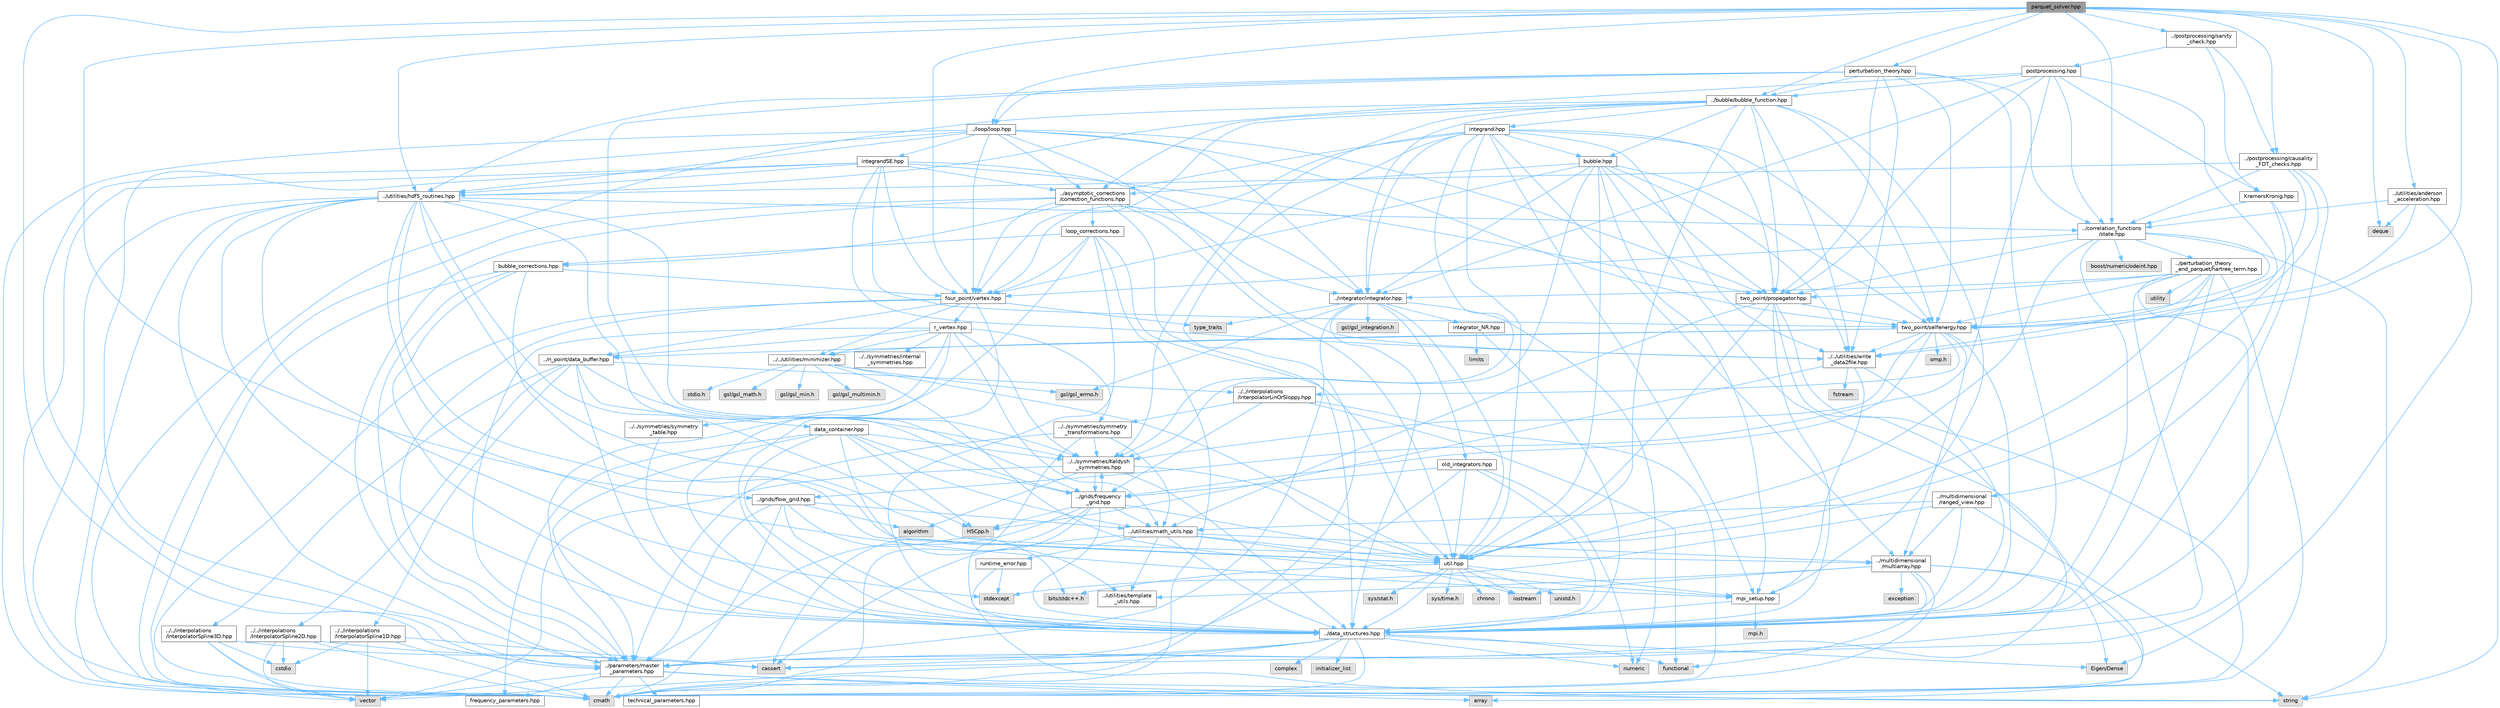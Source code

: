 digraph "parquet_solver.hpp"
{
 // INTERACTIVE_SVG=YES
 // LATEX_PDF_SIZE
  bgcolor="transparent";
  edge [fontname=Helvetica,fontsize=10,labelfontname=Helvetica,labelfontsize=10];
  node [fontname=Helvetica,fontsize=10,shape=box,height=0.2,width=0.4];
  Node1 [id="Node000001",label="parquet_solver.hpp",height=0.2,width=0.4,color="gray40", fillcolor="grey60", style="filled", fontcolor="black",tooltip=" "];
  Node1 -> Node2 [id="edge1_Node000001_Node000002",color="steelblue1",style="solid",tooltip=" "];
  Node2 [id="Node000002",label="string",height=0.2,width=0.4,color="grey60", fillcolor="#E0E0E0", style="filled",tooltip=" "];
  Node1 -> Node3 [id="edge2_Node000001_Node000003",color="steelblue1",style="solid",tooltip=" "];
  Node3 [id="Node000003",label="deque",height=0.2,width=0.4,color="grey60", fillcolor="#E0E0E0", style="filled",tooltip=" "];
  Node1 -> Node4 [id="edge3_Node000001_Node000004",color="steelblue1",style="solid",tooltip=" "];
  Node4 [id="Node000004",label="../parameters/master\l_parameters.hpp",height=0.2,width=0.4,color="grey40", fillcolor="white", style="filled",URL="$d1/df8/master__parameters_8hpp.html",tooltip=" "];
  Node4 -> Node5 [id="edge4_Node000004_Node000005",color="steelblue1",style="solid",tooltip=" "];
  Node5 [id="Node000005",label="cmath",height=0.2,width=0.4,color="grey60", fillcolor="#E0E0E0", style="filled",tooltip=" "];
  Node4 -> Node6 [id="edge5_Node000004_Node000006",color="steelblue1",style="solid",tooltip=" "];
  Node6 [id="Node000006",label="vector",height=0.2,width=0.4,color="grey60", fillcolor="#E0E0E0", style="filled",tooltip=" "];
  Node4 -> Node2 [id="edge6_Node000004_Node000002",color="steelblue1",style="solid",tooltip=" "];
  Node4 -> Node7 [id="edge7_Node000004_Node000007",color="steelblue1",style="solid",tooltip=" "];
  Node7 [id="Node000007",label="array",height=0.2,width=0.4,color="grey60", fillcolor="#E0E0E0", style="filled",tooltip=" "];
  Node4 -> Node8 [id="edge8_Node000004_Node000008",color="steelblue1",style="solid",tooltip=" "];
  Node8 [id="Node000008",label="frequency_parameters.hpp",height=0.2,width=0.4,color="grey40", fillcolor="white", style="filled",URL="$d3/d3c/frequency__parameters_8hpp.html",tooltip=" "];
  Node4 -> Node9 [id="edge9_Node000004_Node000009",color="steelblue1",style="solid",tooltip=" "];
  Node9 [id="Node000009",label="technical_parameters.hpp",height=0.2,width=0.4,color="grey40", fillcolor="white", style="filled",URL="$d9/d3a/technical__parameters_8hpp.html",tooltip=" "];
  Node1 -> Node10 [id="edge10_Node000001_Node000010",color="steelblue1",style="solid",tooltip=" "];
  Node10 [id="Node000010",label="../grids/flow_grid.hpp",height=0.2,width=0.4,color="grey40", fillcolor="white", style="filled",URL="$d5/dd1/flow__grid_8hpp.html",tooltip=" "];
  Node10 -> Node4 [id="edge11_Node000010_Node000004",color="steelblue1",style="solid",tooltip=" "];
  Node10 -> Node11 [id="edge12_Node000010_Node000011",color="steelblue1",style="solid",tooltip=" "];
  Node11 [id="Node000011",label="../data_structures.hpp",height=0.2,width=0.4,color="grey40", fillcolor="white", style="filled",URL="$d7/d59/data__structures_8hpp.html",tooltip=" "];
  Node11 -> Node12 [id="edge13_Node000011_Node000012",color="steelblue1",style="solid",tooltip=" "];
  Node12 [id="Node000012",label="complex",height=0.2,width=0.4,color="grey60", fillcolor="#E0E0E0", style="filled",tooltip=" "];
  Node11 -> Node5 [id="edge14_Node000011_Node000005",color="steelblue1",style="solid",tooltip=" "];
  Node11 -> Node6 [id="edge15_Node000011_Node000006",color="steelblue1",style="solid",tooltip=" "];
  Node11 -> Node13 [id="edge16_Node000011_Node000013",color="steelblue1",style="solid",tooltip=" "];
  Node13 [id="Node000013",label="initializer_list",height=0.2,width=0.4,color="grey60", fillcolor="#E0E0E0", style="filled",tooltip=" "];
  Node11 -> Node14 [id="edge17_Node000011_Node000014",color="steelblue1",style="solid",tooltip=" "];
  Node14 [id="Node000014",label="functional",height=0.2,width=0.4,color="grey60", fillcolor="#E0E0E0", style="filled",tooltip=" "];
  Node11 -> Node15 [id="edge18_Node000011_Node000015",color="steelblue1",style="solid",tooltip=" "];
  Node15 [id="Node000015",label="cassert",height=0.2,width=0.4,color="grey60", fillcolor="#E0E0E0", style="filled",tooltip=" "];
  Node11 -> Node16 [id="edge19_Node000011_Node000016",color="steelblue1",style="solid",tooltip=" "];
  Node16 [id="Node000016",label="numeric",height=0.2,width=0.4,color="grey60", fillcolor="#E0E0E0", style="filled",tooltip=" "];
  Node11 -> Node4 [id="edge20_Node000011_Node000004",color="steelblue1",style="solid",tooltip=" "];
  Node11 -> Node17 [id="edge21_Node000011_Node000017",color="steelblue1",style="solid",tooltip=" "];
  Node17 [id="Node000017",label="Eigen/Dense",height=0.2,width=0.4,color="grey60", fillcolor="#E0E0E0", style="filled",tooltip=" "];
  Node10 -> Node18 [id="edge22_Node000010_Node000018",color="steelblue1",style="solid",tooltip=" "];
  Node18 [id="Node000018",label="../utilities/math_utils.hpp",height=0.2,width=0.4,color="grey40", fillcolor="white", style="filled",URL="$de/dbb/math__utils_8hpp.html",tooltip=" "];
  Node18 -> Node11 [id="edge23_Node000018_Node000011",color="steelblue1",style="solid",tooltip=" "];
  Node18 -> Node19 [id="edge24_Node000018_Node000019",color="steelblue1",style="solid",tooltip=" "];
  Node19 [id="Node000019",label="../multidimensional\l/multiarray.hpp",height=0.2,width=0.4,color="grey40", fillcolor="white", style="filled",URL="$df/da4/multiarray_8hpp.html",tooltip=" "];
  Node19 -> Node7 [id="edge25_Node000019_Node000007",color="steelblue1",style="solid",tooltip=" "];
  Node19 -> Node5 [id="edge26_Node000019_Node000005",color="steelblue1",style="solid",tooltip=" "];
  Node19 -> Node20 [id="edge27_Node000019_Node000020",color="steelblue1",style="solid",tooltip=" "];
  Node20 [id="Node000020",label="exception",height=0.2,width=0.4,color="grey60", fillcolor="#E0E0E0", style="filled",tooltip=" "];
  Node19 -> Node14 [id="edge28_Node000019_Node000014",color="steelblue1",style="solid",tooltip=" "];
  Node19 -> Node21 [id="edge29_Node000019_Node000021",color="steelblue1",style="solid",tooltip=" "];
  Node21 [id="Node000021",label="iostream",height=0.2,width=0.4,color="grey60", fillcolor="#E0E0E0", style="filled",tooltip=" "];
  Node19 -> Node17 [id="edge30_Node000019_Node000017",color="steelblue1",style="solid",tooltip=" "];
  Node19 -> Node22 [id="edge31_Node000019_Node000022",color="steelblue1",style="solid",tooltip=" "];
  Node22 [id="Node000022",label="../utilities/template\l_utils.hpp",height=0.2,width=0.4,color="grey40", fillcolor="white", style="filled",URL="$dd/de3/template__utils_8hpp.html",tooltip=" "];
  Node18 -> Node22 [id="edge32_Node000018_Node000022",color="steelblue1",style="solid",tooltip=" "];
  Node18 -> Node23 [id="edge33_Node000018_Node000023",color="steelblue1",style="solid",tooltip=" "];
  Node23 [id="Node000023",label="runtime_error.hpp",height=0.2,width=0.4,color="grey40", fillcolor="white", style="filled",URL="$d1/d64/runtime__error_8hpp.html",tooltip=" "];
  Node23 -> Node24 [id="edge34_Node000023_Node000024",color="steelblue1",style="solid",tooltip=" "];
  Node24 [id="Node000024",label="stdexcept",height=0.2,width=0.4,color="grey60", fillcolor="#E0E0E0", style="filled",tooltip=" "];
  Node23 -> Node2 [id="edge35_Node000023_Node000002",color="steelblue1",style="solid",tooltip=" "];
  Node18 -> Node25 [id="edge36_Node000018_Node000025",color="steelblue1",style="solid",tooltip=" "];
  Node25 [id="Node000025",label="util.hpp",height=0.2,width=0.4,color="grey40", fillcolor="white", style="filled",URL="$d0/d3f/util_8hpp.html",tooltip=" "];
  Node25 -> Node26 [id="edge37_Node000025_Node000026",color="steelblue1",style="solid",tooltip=" "];
  Node26 [id="Node000026",label="sys/time.h",height=0.2,width=0.4,color="grey60", fillcolor="#E0E0E0", style="filled",tooltip=" "];
  Node25 -> Node27 [id="edge38_Node000025_Node000027",color="steelblue1",style="solid",tooltip=" "];
  Node27 [id="Node000027",label="chrono",height=0.2,width=0.4,color="grey60", fillcolor="#E0E0E0", style="filled",tooltip=" "];
  Node25 -> Node28 [id="edge39_Node000025_Node000028",color="steelblue1",style="solid",tooltip=" "];
  Node28 [id="Node000028",label="unistd.h",height=0.2,width=0.4,color="grey60", fillcolor="#E0E0E0", style="filled",tooltip=" "];
  Node25 -> Node21 [id="edge40_Node000025_Node000021",color="steelblue1",style="solid",tooltip=" "];
  Node25 -> Node29 [id="edge41_Node000025_Node000029",color="steelblue1",style="solid",tooltip=" "];
  Node29 [id="Node000029",label="bits/stdc++.h",height=0.2,width=0.4,color="grey60", fillcolor="#E0E0E0", style="filled",tooltip=" "];
  Node25 -> Node30 [id="edge42_Node000025_Node000030",color="steelblue1",style="solid",tooltip=" "];
  Node30 [id="Node000030",label="sys/stat.h",height=0.2,width=0.4,color="grey60", fillcolor="#E0E0E0", style="filled",tooltip=" "];
  Node25 -> Node11 [id="edge43_Node000025_Node000011",color="steelblue1",style="solid",tooltip=" "];
  Node25 -> Node31 [id="edge44_Node000025_Node000031",color="steelblue1",style="solid",tooltip=" "];
  Node31 [id="Node000031",label="mpi_setup.hpp",height=0.2,width=0.4,color="grey40", fillcolor="white", style="filled",URL="$db/de0/mpi__setup_8hpp.html",tooltip=" "];
  Node31 -> Node11 [id="edge45_Node000031_Node000011",color="steelblue1",style="solid",tooltip=" "];
  Node31 -> Node32 [id="edge46_Node000031_Node000032",color="steelblue1",style="solid",tooltip=" "];
  Node32 [id="Node000032",label="mpi.h",height=0.2,width=0.4,color="grey60", fillcolor="#E0E0E0", style="filled",tooltip=" "];
  Node18 -> Node21 [id="edge47_Node000018_Node000021",color="steelblue1",style="solid",tooltip=" "];
  Node18 -> Node15 [id="edge48_Node000018_Node000015",color="steelblue1",style="solid",tooltip=" "];
  Node10 -> Node29 [id="edge49_Node000010_Node000029",color="steelblue1",style="solid",tooltip=" "];
  Node10 -> Node33 [id="edge50_Node000010_Node000033",color="steelblue1",style="solid",tooltip=" "];
  Node33 [id="Node000033",label="algorithm",height=0.2,width=0.4,color="grey60", fillcolor="#E0E0E0", style="filled",tooltip=" "];
  Node10 -> Node5 [id="edge51_Node000010_Node000005",color="steelblue1",style="solid",tooltip=" "];
  Node1 -> Node34 [id="edge52_Node000001_Node000034",color="steelblue1",style="solid",tooltip=" "];
  Node34 [id="Node000034",label="../correlation_functions\l/state.hpp",height=0.2,width=0.4,color="grey40", fillcolor="white", style="filled",URL="$da/d3b/state_8hpp.html",tooltip=" "];
  Node34 -> Node11 [id="edge53_Node000034_Node000011",color="steelblue1",style="solid",tooltip=" "];
  Node34 -> Node35 [id="edge54_Node000034_Node000035",color="steelblue1",style="solid",tooltip=" "];
  Node35 [id="Node000035",label="four_point/vertex.hpp",height=0.2,width=0.4,color="grey40", fillcolor="white", style="filled",URL="$d1/d2d/vertex_8hpp.html",tooltip=" "];
  Node35 -> Node5 [id="edge55_Node000035_Node000005",color="steelblue1",style="solid",tooltip=" "];
  Node35 -> Node36 [id="edge56_Node000035_Node000036",color="steelblue1",style="solid",tooltip=" "];
  Node36 [id="Node000036",label="type_traits",height=0.2,width=0.4,color="grey60", fillcolor="#E0E0E0", style="filled",tooltip=" "];
  Node35 -> Node11 [id="edge57_Node000035_Node000011",color="steelblue1",style="solid",tooltip=" "];
  Node35 -> Node4 [id="edge58_Node000035_Node000004",color="steelblue1",style="solid",tooltip=" "];
  Node35 -> Node37 [id="edge59_Node000035_Node000037",color="steelblue1",style="solid",tooltip=" "];
  Node37 [id="Node000037",label="r_vertex.hpp",height=0.2,width=0.4,color="grey40", fillcolor="white", style="filled",URL="$d3/d22/r__vertex_8hpp.html",tooltip=" "];
  Node37 -> Node11 [id="edge60_Node000037_Node000011",color="steelblue1",style="solid",tooltip=" "];
  Node37 -> Node4 [id="edge61_Node000037_Node000004",color="steelblue1",style="solid",tooltip=" "];
  Node37 -> Node38 [id="edge62_Node000037_Node000038",color="steelblue1",style="solid",tooltip=" "];
  Node38 [id="Node000038",label="../../symmetries/Keldysh\l_symmetries.hpp",height=0.2,width=0.4,color="grey40", fillcolor="white", style="filled",URL="$d2/d1a/Keldysh__symmetries_8hpp.html",tooltip=" "];
  Node38 -> Node6 [id="edge63_Node000038_Node000006",color="steelblue1",style="solid",tooltip=" "];
  Node38 -> Node33 [id="edge64_Node000038_Node000033",color="steelblue1",style="solid",tooltip=" "];
  Node38 -> Node11 [id="edge65_Node000038_Node000011",color="steelblue1",style="solid",tooltip=" "];
  Node38 -> Node25 [id="edge66_Node000038_Node000025",color="steelblue1",style="solid",tooltip=" "];
  Node38 -> Node39 [id="edge67_Node000038_Node000039",color="steelblue1",style="solid",tooltip=" "];
  Node39 [id="Node000039",label="../grids/frequency\l_grid.hpp",height=0.2,width=0.4,color="grey40", fillcolor="white", style="filled",URL="$d5/d39/frequency__grid_8hpp.html",tooltip=" "];
  Node39 -> Node5 [id="edge68_Node000039_Node000005",color="steelblue1",style="solid",tooltip=" "];
  Node39 -> Node11 [id="edge69_Node000039_Node000011",color="steelblue1",style="solid",tooltip=" "];
  Node39 -> Node25 [id="edge70_Node000039_Node000025",color="steelblue1",style="solid",tooltip=" "];
  Node39 -> Node4 [id="edge71_Node000039_Node000004",color="steelblue1",style="solid",tooltip=" "];
  Node39 -> Node18 [id="edge72_Node000039_Node000018",color="steelblue1",style="solid",tooltip=" "];
  Node39 -> Node38 [id="edge73_Node000039_Node000038",color="steelblue1",style="solid",tooltip=" "];
  Node39 -> Node15 [id="edge74_Node000039_Node000015",color="steelblue1",style="solid",tooltip=" "];
  Node39 -> Node40 [id="edge75_Node000039_Node000040",color="steelblue1",style="solid",tooltip=" "];
  Node40 [id="Node000040",label="H5Cpp.h",height=0.2,width=0.4,color="grey60", fillcolor="#E0E0E0", style="filled",tooltip=" "];
  Node37 -> Node41 [id="edge76_Node000037_Node000041",color="steelblue1",style="solid",tooltip=" "];
  Node41 [id="Node000041",label="../../symmetries/internal\l_symmetries.hpp",height=0.2,width=0.4,color="grey40", fillcolor="white", style="filled",URL="$d1/dfd/internal__symmetries_8hpp.html",tooltip=" "];
  Node37 -> Node42 [id="edge77_Node000037_Node000042",color="steelblue1",style="solid",tooltip=" "];
  Node42 [id="Node000042",label="../../symmetries/symmetry\l_transformations.hpp",height=0.2,width=0.4,color="grey40", fillcolor="white", style="filled",URL="$db/d7d/symmetry__transformations_8hpp.html",tooltip=" "];
  Node42 -> Node4 [id="edge78_Node000042_Node000004",color="steelblue1",style="solid",tooltip=" "];
  Node42 -> Node18 [id="edge79_Node000042_Node000018",color="steelblue1",style="solid",tooltip=" "];
  Node42 -> Node38 [id="edge80_Node000042_Node000038",color="steelblue1",style="solid",tooltip=" "];
  Node42 -> Node11 [id="edge81_Node000042_Node000011",color="steelblue1",style="solid",tooltip=" "];
  Node37 -> Node43 [id="edge82_Node000037_Node000043",color="steelblue1",style="solid",tooltip=" "];
  Node43 [id="Node000043",label="../../symmetries/symmetry\l_table.hpp",height=0.2,width=0.4,color="grey40", fillcolor="white", style="filled",URL="$d3/d77/symmetry__table_8hpp.html",tooltip=" "];
  Node43 -> Node11 [id="edge83_Node000043_Node000011",color="steelblue1",style="solid",tooltip=" "];
  Node37 -> Node18 [id="edge84_Node000037_Node000018",color="steelblue1",style="solid",tooltip=" "];
  Node37 -> Node44 [id="edge85_Node000037_Node000044",color="steelblue1",style="solid",tooltip=" "];
  Node44 [id="Node000044",label="../../utilities/minimizer.hpp",height=0.2,width=0.4,color="grey40", fillcolor="white", style="filled",URL="$d4/d21/minimizer_8hpp.html",tooltip=" "];
  Node44 -> Node45 [id="edge86_Node000044_Node000045",color="steelblue1",style="solid",tooltip=" "];
  Node45 [id="Node000045",label="stdio.h",height=0.2,width=0.4,color="grey60", fillcolor="#E0E0E0", style="filled",tooltip=" "];
  Node44 -> Node46 [id="edge87_Node000044_Node000046",color="steelblue1",style="solid",tooltip=" "];
  Node46 [id="Node000046",label="gsl/gsl_errno.h",height=0.2,width=0.4,color="grey60", fillcolor="#E0E0E0", style="filled",tooltip=" "];
  Node44 -> Node47 [id="edge88_Node000044_Node000047",color="steelblue1",style="solid",tooltip=" "];
  Node47 [id="Node000047",label="gsl/gsl_math.h",height=0.2,width=0.4,color="grey60", fillcolor="#E0E0E0", style="filled",tooltip=" "];
  Node44 -> Node48 [id="edge89_Node000044_Node000048",color="steelblue1",style="solid",tooltip=" "];
  Node48 [id="Node000048",label="gsl/gsl_min.h",height=0.2,width=0.4,color="grey60", fillcolor="#E0E0E0", style="filled",tooltip=" "];
  Node44 -> Node49 [id="edge90_Node000044_Node000049",color="steelblue1",style="solid",tooltip=" "];
  Node49 [id="Node000049",label="gsl/gsl_multimin.h",height=0.2,width=0.4,color="grey60", fillcolor="#E0E0E0", style="filled",tooltip=" "];
  Node44 -> Node31 [id="edge91_Node000044_Node000031",color="steelblue1",style="solid",tooltip=" "];
  Node44 -> Node25 [id="edge92_Node000044_Node000025",color="steelblue1",style="solid",tooltip=" "];
  Node37 -> Node50 [id="edge93_Node000037_Node000050",color="steelblue1",style="solid",tooltip=" "];
  Node50 [id="Node000050",label="../n_point/data_buffer.hpp",height=0.2,width=0.4,color="grey40", fillcolor="white", style="filled",URL="$dc/d80/data__buffer_8hpp.html",tooltip=" "];
  Node50 -> Node11 [id="edge94_Node000050_Node000011",color="steelblue1",style="solid",tooltip=" "];
  Node50 -> Node38 [id="edge95_Node000050_Node000038",color="steelblue1",style="solid",tooltip=" "];
  Node50 -> Node51 [id="edge96_Node000050_Node000051",color="steelblue1",style="solid",tooltip=" "];
  Node51 [id="Node000051",label="data_container.hpp",height=0.2,width=0.4,color="grey40", fillcolor="white", style="filled",URL="$da/dbc/data__container_8hpp.html",tooltip=" "];
  Node51 -> Node22 [id="edge97_Node000051_Node000022",color="steelblue1",style="solid",tooltip=" "];
  Node51 -> Node18 [id="edge98_Node000051_Node000018",color="steelblue1",style="solid",tooltip=" "];
  Node51 -> Node38 [id="edge99_Node000051_Node000038",color="steelblue1",style="solid",tooltip=" "];
  Node51 -> Node11 [id="edge100_Node000051_Node000011",color="steelblue1",style="solid",tooltip=" "];
  Node51 -> Node4 [id="edge101_Node000051_Node000004",color="steelblue1",style="solid",tooltip=" "];
  Node51 -> Node8 [id="edge102_Node000051_Node000008",color="steelblue1",style="solid",tooltip=" "];
  Node51 -> Node39 [id="edge103_Node000051_Node000039",color="steelblue1",style="solid",tooltip=" "];
  Node51 -> Node40 [id="edge104_Node000051_Node000040",color="steelblue1",style="solid",tooltip=" "];
  Node50 -> Node52 [id="edge105_Node000050_Node000052",color="steelblue1",style="solid",tooltip=" "];
  Node52 [id="Node000052",label="../../interpolations\l/InterpolatorLinOrSloppy.hpp",height=0.2,width=0.4,color="grey40", fillcolor="white", style="filled",URL="$d3/d17/InterpolatorLinOrSloppy_8hpp.html",tooltip=" "];
  Node52 -> Node5 [id="edge106_Node000052_Node000005",color="steelblue1",style="solid",tooltip=" "];
  Node52 -> Node14 [id="edge107_Node000052_Node000014",color="steelblue1",style="solid",tooltip=" "];
  Node52 -> Node39 [id="edge108_Node000052_Node000039",color="steelblue1",style="solid",tooltip=" "];
  Node52 -> Node42 [id="edge109_Node000052_Node000042",color="steelblue1",style="solid",tooltip=" "];
  Node50 -> Node53 [id="edge110_Node000050_Node000053",color="steelblue1",style="solid",tooltip=" "];
  Node53 [id="Node000053",label="../../interpolations\l/InterpolatorSpline1D.hpp",height=0.2,width=0.4,color="grey40", fillcolor="white", style="filled",URL="$d1/d52/InterpolatorSpline1D_8hpp.html",tooltip=" "];
  Node53 -> Node54 [id="edge111_Node000053_Node000054",color="steelblue1",style="solid",tooltip=" "];
  Node54 [id="Node000054",label="cstdio",height=0.2,width=0.4,color="grey60", fillcolor="#E0E0E0", style="filled",tooltip=" "];
  Node53 -> Node15 [id="edge112_Node000053_Node000015",color="steelblue1",style="solid",tooltip=" "];
  Node53 -> Node5 [id="edge113_Node000053_Node000005",color="steelblue1",style="solid",tooltip=" "];
  Node53 -> Node6 [id="edge114_Node000053_Node000006",color="steelblue1",style="solid",tooltip=" "];
  Node50 -> Node55 [id="edge115_Node000050_Node000055",color="steelblue1",style="solid",tooltip=" "];
  Node55 [id="Node000055",label="../../interpolations\l/InterpolatorSpline2D.hpp",height=0.2,width=0.4,color="grey40", fillcolor="white", style="filled",URL="$d6/d91/InterpolatorSpline2D_8hpp.html",tooltip=" "];
  Node55 -> Node54 [id="edge116_Node000055_Node000054",color="steelblue1",style="solid",tooltip=" "];
  Node55 -> Node15 [id="edge117_Node000055_Node000015",color="steelblue1",style="solid",tooltip=" "];
  Node55 -> Node5 [id="edge118_Node000055_Node000005",color="steelblue1",style="solid",tooltip=" "];
  Node55 -> Node6 [id="edge119_Node000055_Node000006",color="steelblue1",style="solid",tooltip=" "];
  Node50 -> Node56 [id="edge120_Node000050_Node000056",color="steelblue1",style="solid",tooltip=" "];
  Node56 [id="Node000056",label="../../interpolations\l/InterpolatorSpline3D.hpp",height=0.2,width=0.4,color="grey40", fillcolor="white", style="filled",URL="$dd/dcc/InterpolatorSpline3D_8hpp.html",tooltip=" "];
  Node56 -> Node54 [id="edge121_Node000056_Node000054",color="steelblue1",style="solid",tooltip=" "];
  Node56 -> Node15 [id="edge122_Node000056_Node000015",color="steelblue1",style="solid",tooltip=" "];
  Node56 -> Node5 [id="edge123_Node000056_Node000005",color="steelblue1",style="solid",tooltip=" "];
  Node56 -> Node6 [id="edge124_Node000056_Node000006",color="steelblue1",style="solid",tooltip=" "];
  Node35 -> Node44 [id="edge125_Node000035_Node000044",color="steelblue1",style="solid",tooltip=" "];
  Node35 -> Node50 [id="edge126_Node000035_Node000050",color="steelblue1",style="solid",tooltip=" "];
  Node34 -> Node57 [id="edge127_Node000034_Node000057",color="steelblue1",style="solid",tooltip=" "];
  Node57 [id="Node000057",label="two_point/selfenergy.hpp",height=0.2,width=0.4,color="grey40", fillcolor="white", style="filled",URL="$d6/d2d/selfenergy_8hpp.html",tooltip=" "];
  Node57 -> Node11 [id="edge128_Node000057_Node000011",color="steelblue1",style="solid",tooltip=" "];
  Node57 -> Node19 [id="edge129_Node000057_Node000019",color="steelblue1",style="solid",tooltip=" "];
  Node57 -> Node50 [id="edge130_Node000057_Node000050",color="steelblue1",style="solid",tooltip=" "];
  Node57 -> Node39 [id="edge131_Node000057_Node000039",color="steelblue1",style="solid",tooltip=" "];
  Node57 -> Node44 [id="edge132_Node000057_Node000044",color="steelblue1",style="solid",tooltip=" "];
  Node57 -> Node58 [id="edge133_Node000057_Node000058",color="steelblue1",style="solid",tooltip=" "];
  Node58 [id="Node000058",label="omp.h",height=0.2,width=0.4,color="grey60", fillcolor="#E0E0E0", style="filled",tooltip=" "];
  Node57 -> Node38 [id="edge134_Node000057_Node000038",color="steelblue1",style="solid",tooltip=" "];
  Node57 -> Node59 [id="edge135_Node000057_Node000059",color="steelblue1",style="solid",tooltip=" "];
  Node59 [id="Node000059",label="../../utilities/write\l_data2file.hpp",height=0.2,width=0.4,color="grey40", fillcolor="white", style="filled",URL="$d8/d74/write__data2file_8hpp.html",tooltip=" "];
  Node59 -> Node11 [id="edge136_Node000059_Node000011",color="steelblue1",style="solid",tooltip=" "];
  Node59 -> Node31 [id="edge137_Node000059_Node000031",color="steelblue1",style="solid",tooltip=" "];
  Node59 -> Node60 [id="edge138_Node000059_Node000060",color="steelblue1",style="solid",tooltip=" "];
  Node60 [id="Node000060",label="fstream",height=0.2,width=0.4,color="grey60", fillcolor="#E0E0E0", style="filled",tooltip=" "];
  Node59 -> Node40 [id="edge139_Node000059_Node000040",color="steelblue1",style="solid",tooltip=" "];
  Node57 -> Node52 [id="edge140_Node000057_Node000052",color="steelblue1",style="solid",tooltip=" "];
  Node34 -> Node61 [id="edge141_Node000034_Node000061",color="steelblue1",style="solid",tooltip=" "];
  Node61 [id="Node000061",label="two_point/propagator.hpp",height=0.2,width=0.4,color="grey40", fillcolor="white", style="filled",URL="$d5/df7/propagator_8hpp.html",tooltip=" "];
  Node61 -> Node5 [id="edge142_Node000061_Node000005",color="steelblue1",style="solid",tooltip=" "];
  Node61 -> Node11 [id="edge143_Node000061_Node000011",color="steelblue1",style="solid",tooltip=" "];
  Node61 -> Node18 [id="edge144_Node000061_Node000018",color="steelblue1",style="solid",tooltip=" "];
  Node61 -> Node57 [id="edge145_Node000061_Node000057",color="steelblue1",style="solid",tooltip=" "];
  Node61 -> Node4 [id="edge146_Node000061_Node000004",color="steelblue1",style="solid",tooltip=" "];
  Node61 -> Node25 [id="edge147_Node000061_Node000025",color="steelblue1",style="solid",tooltip=" "];
  Node34 -> Node62 [id="edge148_Node000034_Node000062",color="steelblue1",style="solid",tooltip=" "];
  Node62 [id="Node000062",label="../perturbation_theory\l_and_parquet/hartree_term.hpp",height=0.2,width=0.4,color="grey40", fillcolor="white", style="filled",URL="$d1/db3/hartree__term_8hpp.html",tooltip=" "];
  Node62 -> Node4 [id="edge149_Node000062_Node000004",color="steelblue1",style="solid",tooltip=" "];
  Node62 -> Node11 [id="edge150_Node000062_Node000011",color="steelblue1",style="solid",tooltip=" "];
  Node62 -> Node57 [id="edge151_Node000062_Node000057",color="steelblue1",style="solid",tooltip=" "];
  Node62 -> Node61 [id="edge152_Node000062_Node000061",color="steelblue1",style="solid",tooltip=" "];
  Node62 -> Node63 [id="edge153_Node000062_Node000063",color="steelblue1",style="solid",tooltip=" "];
  Node63 [id="Node000063",label="../integrator/integrator.hpp",height=0.2,width=0.4,color="grey40", fillcolor="white", style="filled",URL="$dd/d1f/integrator_8hpp.html",tooltip=" "];
  Node63 -> Node16 [id="edge154_Node000063_Node000016",color="steelblue1",style="solid",tooltip=" "];
  Node63 -> Node36 [id="edge155_Node000063_Node000036",color="steelblue1",style="solid",tooltip=" "];
  Node63 -> Node11 [id="edge156_Node000063_Node000011",color="steelblue1",style="solid",tooltip=" "];
  Node63 -> Node4 [id="edge157_Node000063_Node000004",color="steelblue1",style="solid",tooltip=" "];
  Node63 -> Node64 [id="edge158_Node000063_Node000064",color="steelblue1",style="solid",tooltip=" "];
  Node64 [id="Node000064",label="gsl/gsl_integration.h",height=0.2,width=0.4,color="grey60", fillcolor="#E0E0E0", style="filled",tooltip=" "];
  Node63 -> Node46 [id="edge159_Node000063_Node000046",color="steelblue1",style="solid",tooltip=" "];
  Node63 -> Node65 [id="edge160_Node000063_Node000065",color="steelblue1",style="solid",tooltip=" "];
  Node65 [id="Node000065",label="old_integrators.hpp",height=0.2,width=0.4,color="grey40", fillcolor="white", style="filled",URL="$d7/d65/old__integrators_8hpp.html",tooltip=" "];
  Node65 -> Node16 [id="edge161_Node000065_Node000016",color="steelblue1",style="solid",tooltip=" "];
  Node65 -> Node11 [id="edge162_Node000065_Node000011",color="steelblue1",style="solid",tooltip=" "];
  Node65 -> Node4 [id="edge163_Node000065_Node000004",color="steelblue1",style="solid",tooltip=" "];
  Node65 -> Node25 [id="edge164_Node000065_Node000025",color="steelblue1",style="solid",tooltip=" "];
  Node65 -> Node39 [id="edge165_Node000065_Node000039",color="steelblue1",style="solid",tooltip=" "];
  Node63 -> Node66 [id="edge166_Node000063_Node000066",color="steelblue1",style="solid",tooltip=" "];
  Node66 [id="Node000066",label="integrator_NR.hpp",height=0.2,width=0.4,color="grey40", fillcolor="white", style="filled",URL="$da/db4/integrator__NR_8hpp.html",tooltip=" "];
  Node66 -> Node67 [id="edge167_Node000066_Node000067",color="steelblue1",style="solid",tooltip=" "];
  Node67 [id="Node000067",label="limits",height=0.2,width=0.4,color="grey60", fillcolor="#E0E0E0", style="filled",tooltip=" "];
  Node66 -> Node11 [id="edge168_Node000066_Node000011",color="steelblue1",style="solid",tooltip=" "];
  Node63 -> Node25 [id="edge169_Node000063_Node000025",color="steelblue1",style="solid",tooltip=" "];
  Node62 -> Node59 [id="edge170_Node000062_Node000059",color="steelblue1",style="solid",tooltip=" "];
  Node62 -> Node25 [id="edge171_Node000062_Node000025",color="steelblue1",style="solid",tooltip=" "];
  Node62 -> Node15 [id="edge172_Node000062_Node000015",color="steelblue1",style="solid",tooltip=" "];
  Node62 -> Node5 [id="edge173_Node000062_Node000005",color="steelblue1",style="solid",tooltip=" "];
  Node62 -> Node68 [id="edge174_Node000062_Node000068",color="steelblue1",style="solid",tooltip=" "];
  Node68 [id="Node000068",label="utility",height=0.2,width=0.4,color="grey60", fillcolor="#E0E0E0", style="filled",tooltip=" "];
  Node34 -> Node25 [id="edge175_Node000034_Node000025",color="steelblue1",style="solid",tooltip=" "];
  Node34 -> Node69 [id="edge176_Node000034_Node000069",color="steelblue1",style="solid",tooltip=" "];
  Node69 [id="Node000069",label="boost/numeric/odeint.hpp",height=0.2,width=0.4,color="grey60", fillcolor="#E0E0E0", style="filled",tooltip=" "];
  Node34 -> Node2 [id="edge177_Node000034_Node000002",color="steelblue1",style="solid",tooltip=" "];
  Node1 -> Node35 [id="edge178_Node000001_Node000035",color="steelblue1",style="solid",tooltip=" "];
  Node1 -> Node57 [id="edge179_Node000001_Node000057",color="steelblue1",style="solid",tooltip=" "];
  Node1 -> Node70 [id="edge180_Node000001_Node000070",color="steelblue1",style="solid",tooltip=" "];
  Node70 [id="Node000070",label="../utilities/hdf5_routines.hpp",height=0.2,width=0.4,color="grey40", fillcolor="white", style="filled",URL="$d5/de4/hdf5__routines_8hpp.html",tooltip=" "];
  Node70 -> Node24 [id="edge181_Node000070_Node000024",color="steelblue1",style="solid",tooltip=" "];
  Node70 -> Node5 [id="edge182_Node000070_Node000005",color="steelblue1",style="solid",tooltip=" "];
  Node70 -> Node6 [id="edge183_Node000070_Node000006",color="steelblue1",style="solid",tooltip=" "];
  Node70 -> Node4 [id="edge184_Node000070_Node000004",color="steelblue1",style="solid",tooltip=" "];
  Node70 -> Node25 [id="edge185_Node000070_Node000025",color="steelblue1",style="solid",tooltip=" "];
  Node70 -> Node11 [id="edge186_Node000070_Node000011",color="steelblue1",style="solid",tooltip=" "];
  Node70 -> Node39 [id="edge187_Node000070_Node000039",color="steelblue1",style="solid",tooltip=" "];
  Node70 -> Node40 [id="edge188_Node000070_Node000040",color="steelblue1",style="solid",tooltip=" "];
  Node70 -> Node34 [id="edge189_Node000070_Node000034",color="steelblue1",style="solid",tooltip=" "];
  Node70 -> Node19 [id="edge190_Node000070_Node000019",color="steelblue1",style="solid",tooltip=" "];
  Node70 -> Node38 [id="edge191_Node000070_Node000038",color="steelblue1",style="solid",tooltip=" "];
  Node70 -> Node31 [id="edge192_Node000070_Node000031",color="steelblue1",style="solid",tooltip=" "];
  Node1 -> Node71 [id="edge193_Node000001_Node000071",color="steelblue1",style="solid",tooltip=" "];
  Node71 [id="Node000071",label="../bubble/bubble_function.hpp",height=0.2,width=0.4,color="grey40", fillcolor="white", style="filled",URL="$de/de8/bubble__function_8hpp.html",tooltip=" "];
  Node71 -> Node5 [id="edge194_Node000071_Node000005",color="steelblue1",style="solid",tooltip=" "];
  Node71 -> Node38 [id="edge195_Node000071_Node000038",color="steelblue1",style="solid",tooltip=" "];
  Node71 -> Node35 [id="edge196_Node000071_Node000035",color="steelblue1",style="solid",tooltip=" "];
  Node71 -> Node57 [id="edge197_Node000071_Node000057",color="steelblue1",style="solid",tooltip=" "];
  Node71 -> Node61 [id="edge198_Node000071_Node000061",color="steelblue1",style="solid",tooltip=" "];
  Node71 -> Node63 [id="edge199_Node000071_Node000063",color="steelblue1",style="solid",tooltip=" "];
  Node71 -> Node25 [id="edge200_Node000071_Node000025",color="steelblue1",style="solid",tooltip=" "];
  Node71 -> Node31 [id="edge201_Node000071_Node000031",color="steelblue1",style="solid",tooltip=" "];
  Node71 -> Node72 [id="edge202_Node000071_Node000072",color="steelblue1",style="solid",tooltip=" "];
  Node72 [id="Node000072",label="../asymptotic_corrections\l/correction_functions.hpp",height=0.2,width=0.4,color="grey40", fillcolor="white", style="filled",URL="$d2/df0/correction__functions_8hpp.html",tooltip=" "];
  Node72 -> Node11 [id="edge203_Node000072_Node000011",color="steelblue1",style="solid",tooltip=" "];
  Node72 -> Node35 [id="edge204_Node000072_Node000035",color="steelblue1",style="solid",tooltip=" "];
  Node72 -> Node4 [id="edge205_Node000072_Node000004",color="steelblue1",style="solid",tooltip=" "];
  Node72 -> Node25 [id="edge206_Node000072_Node000025",color="steelblue1",style="solid",tooltip=" "];
  Node72 -> Node73 [id="edge207_Node000072_Node000073",color="steelblue1",style="solid",tooltip=" "];
  Node73 [id="Node000073",label="bubble_corrections.hpp",height=0.2,width=0.4,color="grey40", fillcolor="white", style="filled",URL="$dd/dea/bubble__corrections_8hpp.html",tooltip=" "];
  Node73 -> Node11 [id="edge208_Node000073_Node000011",color="steelblue1",style="solid",tooltip=" "];
  Node73 -> Node35 [id="edge209_Node000073_Node000035",color="steelblue1",style="solid",tooltip=" "];
  Node73 -> Node4 [id="edge210_Node000073_Node000004",color="steelblue1",style="solid",tooltip=" "];
  Node73 -> Node25 [id="edge211_Node000073_Node000025",color="steelblue1",style="solid",tooltip=" "];
  Node73 -> Node5 [id="edge212_Node000073_Node000005",color="steelblue1",style="solid",tooltip=" "];
  Node72 -> Node74 [id="edge213_Node000072_Node000074",color="steelblue1",style="solid",tooltip=" "];
  Node74 [id="Node000074",label="loop_corrections.hpp",height=0.2,width=0.4,color="grey40", fillcolor="white", style="filled",URL="$d0/d0e/loop__corrections_8hpp.html",tooltip=" "];
  Node74 -> Node5 [id="edge214_Node000074_Node000005",color="steelblue1",style="solid",tooltip=" "];
  Node74 -> Node11 [id="edge215_Node000074_Node000011",color="steelblue1",style="solid",tooltip=" "];
  Node74 -> Node35 [id="edge216_Node000074_Node000035",color="steelblue1",style="solid",tooltip=" "];
  Node74 -> Node4 [id="edge217_Node000074_Node000004",color="steelblue1",style="solid",tooltip=" "];
  Node74 -> Node25 [id="edge218_Node000074_Node000025",color="steelblue1",style="solid",tooltip=" "];
  Node74 -> Node73 [id="edge219_Node000074_Node000073",color="steelblue1",style="solid",tooltip=" "];
  Node72 -> Node5 [id="edge220_Node000072_Node000005",color="steelblue1",style="solid",tooltip=" "];
  Node72 -> Node63 [id="edge221_Node000072_Node000063",color="steelblue1",style="solid",tooltip=" "];
  Node71 -> Node59 [id="edge222_Node000071_Node000059",color="steelblue1",style="solid",tooltip=" "];
  Node71 -> Node75 [id="edge223_Node000071_Node000075",color="steelblue1",style="solid",tooltip=" "];
  Node75 [id="Node000075",label="bubble.hpp",height=0.2,width=0.4,color="grey40", fillcolor="white", style="filled",URL="$d0/dac/bubble_8hpp.html",tooltip=" "];
  Node75 -> Node5 [id="edge224_Node000075_Node000005",color="steelblue1",style="solid",tooltip=" "];
  Node75 -> Node38 [id="edge225_Node000075_Node000038",color="steelblue1",style="solid",tooltip=" "];
  Node75 -> Node35 [id="edge226_Node000075_Node000035",color="steelblue1",style="solid",tooltip=" "];
  Node75 -> Node57 [id="edge227_Node000075_Node000057",color="steelblue1",style="solid",tooltip=" "];
  Node75 -> Node61 [id="edge228_Node000075_Node000061",color="steelblue1",style="solid",tooltip=" "];
  Node75 -> Node63 [id="edge229_Node000075_Node000063",color="steelblue1",style="solid",tooltip=" "];
  Node75 -> Node25 [id="edge230_Node000075_Node000025",color="steelblue1",style="solid",tooltip=" "];
  Node75 -> Node31 [id="edge231_Node000075_Node000031",color="steelblue1",style="solid",tooltip=" "];
  Node75 -> Node72 [id="edge232_Node000075_Node000072",color="steelblue1",style="solid",tooltip=" "];
  Node75 -> Node59 [id="edge233_Node000075_Node000059",color="steelblue1",style="solid",tooltip=" "];
  Node71 -> Node76 [id="edge234_Node000071_Node000076",color="steelblue1",style="solid",tooltip=" "];
  Node76 [id="Node000076",label="integrand.hpp",height=0.2,width=0.4,color="grey40", fillcolor="white", style="filled",URL="$df/d83/integrand_8hpp.html",tooltip=" "];
  Node76 -> Node5 [id="edge235_Node000076_Node000005",color="steelblue1",style="solid",tooltip=" "];
  Node76 -> Node38 [id="edge236_Node000076_Node000038",color="steelblue1",style="solid",tooltip=" "];
  Node76 -> Node35 [id="edge237_Node000076_Node000035",color="steelblue1",style="solid",tooltip=" "];
  Node76 -> Node57 [id="edge238_Node000076_Node000057",color="steelblue1",style="solid",tooltip=" "];
  Node76 -> Node61 [id="edge239_Node000076_Node000061",color="steelblue1",style="solid",tooltip=" "];
  Node76 -> Node63 [id="edge240_Node000076_Node000063",color="steelblue1",style="solid",tooltip=" "];
  Node76 -> Node25 [id="edge241_Node000076_Node000025",color="steelblue1",style="solid",tooltip=" "];
  Node76 -> Node31 [id="edge242_Node000076_Node000031",color="steelblue1",style="solid",tooltip=" "];
  Node76 -> Node72 [id="edge243_Node000076_Node000072",color="steelblue1",style="solid",tooltip=" "];
  Node76 -> Node59 [id="edge244_Node000076_Node000059",color="steelblue1",style="solid",tooltip=" "];
  Node76 -> Node75 [id="edge245_Node000076_Node000075",color="steelblue1",style="solid",tooltip=" "];
  Node76 -> Node19 [id="edge246_Node000076_Node000019",color="steelblue1",style="solid",tooltip=" "];
  Node1 -> Node77 [id="edge247_Node000001_Node000077",color="steelblue1",style="solid",tooltip=" "];
  Node77 [id="Node000077",label="../loop/loop.hpp",height=0.2,width=0.4,color="grey40", fillcolor="white", style="filled",URL="$d8/d1d/loop_8hpp.html",tooltip=" "];
  Node77 -> Node5 [id="edge248_Node000077_Node000005",color="steelblue1",style="solid",tooltip=" "];
  Node77 -> Node57 [id="edge249_Node000077_Node000057",color="steelblue1",style="solid",tooltip=" "];
  Node77 -> Node35 [id="edge250_Node000077_Node000035",color="steelblue1",style="solid",tooltip=" "];
  Node77 -> Node61 [id="edge251_Node000077_Node000061",color="steelblue1",style="solid",tooltip=" "];
  Node77 -> Node4 [id="edge252_Node000077_Node000004",color="steelblue1",style="solid",tooltip=" "];
  Node77 -> Node63 [id="edge253_Node000077_Node000063",color="steelblue1",style="solid",tooltip=" "];
  Node77 -> Node59 [id="edge254_Node000077_Node000059",color="steelblue1",style="solid",tooltip=" "];
  Node77 -> Node72 [id="edge255_Node000077_Node000072",color="steelblue1",style="solid",tooltip=" "];
  Node77 -> Node78 [id="edge256_Node000077_Node000078",color="steelblue1",style="solid",tooltip=" "];
  Node78 [id="Node000078",label="integrandSE.hpp",height=0.2,width=0.4,color="grey40", fillcolor="white", style="filled",URL="$de/d65/integrandSE_8hpp.html",tooltip=" "];
  Node78 -> Node5 [id="edge257_Node000078_Node000005",color="steelblue1",style="solid",tooltip=" "];
  Node78 -> Node57 [id="edge258_Node000078_Node000057",color="steelblue1",style="solid",tooltip=" "];
  Node78 -> Node35 [id="edge259_Node000078_Node000035",color="steelblue1",style="solid",tooltip=" "];
  Node78 -> Node61 [id="edge260_Node000078_Node000061",color="steelblue1",style="solid",tooltip=" "];
  Node78 -> Node4 [id="edge261_Node000078_Node000004",color="steelblue1",style="solid",tooltip=" "];
  Node78 -> Node63 [id="edge262_Node000078_Node000063",color="steelblue1",style="solid",tooltip=" "];
  Node78 -> Node59 [id="edge263_Node000078_Node000059",color="steelblue1",style="solid",tooltip=" "];
  Node78 -> Node72 [id="edge264_Node000078_Node000072",color="steelblue1",style="solid",tooltip=" "];
  Node78 -> Node70 [id="edge265_Node000078_Node000070",color="steelblue1",style="solid",tooltip=" "];
  Node77 -> Node70 [id="edge266_Node000077_Node000070",color="steelblue1",style="solid",tooltip=" "];
  Node1 -> Node79 [id="edge267_Node000001_Node000079",color="steelblue1",style="solid",tooltip=" "];
  Node79 [id="Node000079",label="../postprocessing/causality\l_FDT_checks.hpp",height=0.2,width=0.4,color="grey40", fillcolor="white", style="filled",URL="$d1/d75/causality__FDT__checks_8hpp.html",tooltip=" "];
  Node79 -> Node11 [id="edge268_Node000079_Node000011",color="steelblue1",style="solid",tooltip=" "];
  Node79 -> Node34 [id="edge269_Node000079_Node000034",color="steelblue1",style="solid",tooltip=" "];
  Node79 -> Node57 [id="edge270_Node000079_Node000057",color="steelblue1",style="solid",tooltip=" "];
  Node79 -> Node25 [id="edge271_Node000079_Node000025",color="steelblue1",style="solid",tooltip=" "];
  Node79 -> Node70 [id="edge272_Node000079_Node000070",color="steelblue1",style="solid",tooltip=" "];
  Node1 -> Node80 [id="edge273_Node000001_Node000080",color="steelblue1",style="solid",tooltip=" "];
  Node80 [id="Node000080",label="perturbation_theory.hpp",height=0.2,width=0.4,color="grey40", fillcolor="white", style="filled",URL="$d5/d0d/perturbation__theory_8hpp.html",tooltip=" "];
  Node80 -> Node57 [id="edge274_Node000080_Node000057",color="steelblue1",style="solid",tooltip=" "];
  Node80 -> Node39 [id="edge275_Node000080_Node000039",color="steelblue1",style="solid",tooltip=" "];
  Node80 -> Node11 [id="edge276_Node000080_Node000011",color="steelblue1",style="solid",tooltip=" "];
  Node80 -> Node61 [id="edge277_Node000080_Node000061",color="steelblue1",style="solid",tooltip=" "];
  Node80 -> Node34 [id="edge278_Node000080_Node000034",color="steelblue1",style="solid",tooltip=" "];
  Node80 -> Node71 [id="edge279_Node000080_Node000071",color="steelblue1",style="solid",tooltip=" "];
  Node80 -> Node77 [id="edge280_Node000080_Node000077",color="steelblue1",style="solid",tooltip=" "];
  Node80 -> Node59 [id="edge281_Node000080_Node000059",color="steelblue1",style="solid",tooltip=" "];
  Node80 -> Node70 [id="edge282_Node000080_Node000070",color="steelblue1",style="solid",tooltip=" "];
  Node1 -> Node81 [id="edge283_Node000001_Node000081",color="steelblue1",style="solid",tooltip=" "];
  Node81 [id="Node000081",label="../utilities/anderson\l_acceleration.hpp",height=0.2,width=0.4,color="grey40", fillcolor="white", style="filled",URL="$d6/d7b/anderson__acceleration_8hpp.html",tooltip=" "];
  Node81 -> Node3 [id="edge284_Node000081_Node000003",color="steelblue1",style="solid",tooltip=" "];
  Node81 -> Node17 [id="edge285_Node000081_Node000017",color="steelblue1",style="solid",tooltip=" "];
  Node81 -> Node57 [id="edge286_Node000081_Node000057",color="steelblue1",style="solid",tooltip=" "];
  Node81 -> Node34 [id="edge287_Node000081_Node000034",color="steelblue1",style="solid",tooltip=" "];
  Node1 -> Node82 [id="edge288_Node000001_Node000082",color="steelblue1",style="solid",tooltip=" "];
  Node82 [id="Node000082",label="../postprocessing/sanity\l_check.hpp",height=0.2,width=0.4,color="grey40", fillcolor="white", style="filled",URL="$d2/d3f/sanity__check_8hpp.html",tooltip=" "];
  Node82 -> Node83 [id="edge289_Node000082_Node000083",color="steelblue1",style="solid",tooltip=" "];
  Node83 [id="Node000083",label="KramersKronig.hpp",height=0.2,width=0.4,color="grey40", fillcolor="white", style="filled",URL="$d1/db3/KramersKronig_8hpp.html",tooltip=" "];
  Node83 -> Node11 [id="edge290_Node000083_Node000011",color="steelblue1",style="solid",tooltip=" "];
  Node83 -> Node34 [id="edge291_Node000083_Node000034",color="steelblue1",style="solid",tooltip=" "];
  Node83 -> Node84 [id="edge292_Node000083_Node000084",color="steelblue1",style="solid",tooltip=" "];
  Node84 [id="Node000084",label="../multidimensional\l/ranged_view.hpp",height=0.2,width=0.4,color="grey40", fillcolor="white", style="filled",URL="$dd/df3/ranged__view_8hpp.html",tooltip=" "];
  Node84 -> Node24 [id="edge293_Node000084_Node000024",color="steelblue1",style="solid",tooltip=" "];
  Node84 -> Node2 [id="edge294_Node000084_Node000002",color="steelblue1",style="solid",tooltip=" "];
  Node84 -> Node18 [id="edge295_Node000084_Node000018",color="steelblue1",style="solid",tooltip=" "];
  Node84 -> Node11 [id="edge296_Node000084_Node000011",color="steelblue1",style="solid",tooltip=" "];
  Node84 -> Node19 [id="edge297_Node000084_Node000019",color="steelblue1",style="solid",tooltip=" "];
  Node82 -> Node85 [id="edge298_Node000082_Node000085",color="steelblue1",style="solid",tooltip=" "];
  Node85 [id="Node000085",label="postprocessing.hpp",height=0.2,width=0.4,color="grey40", fillcolor="white", style="filled",URL="$d4/d81/postprocessing_8hpp.html",tooltip=" "];
  Node85 -> Node70 [id="edge299_Node000085_Node000070",color="steelblue1",style="solid",tooltip=" "];
  Node85 -> Node59 [id="edge300_Node000085_Node000059",color="steelblue1",style="solid",tooltip=" "];
  Node85 -> Node10 [id="edge301_Node000085_Node000010",color="steelblue1",style="solid",tooltip=" "];
  Node85 -> Node34 [id="edge302_Node000085_Node000034",color="steelblue1",style="solid",tooltip=" "];
  Node85 -> Node61 [id="edge303_Node000085_Node000061",color="steelblue1",style="solid",tooltip=" "];
  Node85 -> Node63 [id="edge304_Node000085_Node000063",color="steelblue1",style="solid",tooltip=" "];
  Node85 -> Node83 [id="edge305_Node000085_Node000083",color="steelblue1",style="solid",tooltip=" "];
  Node85 -> Node71 [id="edge306_Node000085_Node000071",color="steelblue1",style="solid",tooltip=" "];
  Node82 -> Node79 [id="edge307_Node000082_Node000079",color="steelblue1",style="solid",tooltip=" "];
}
